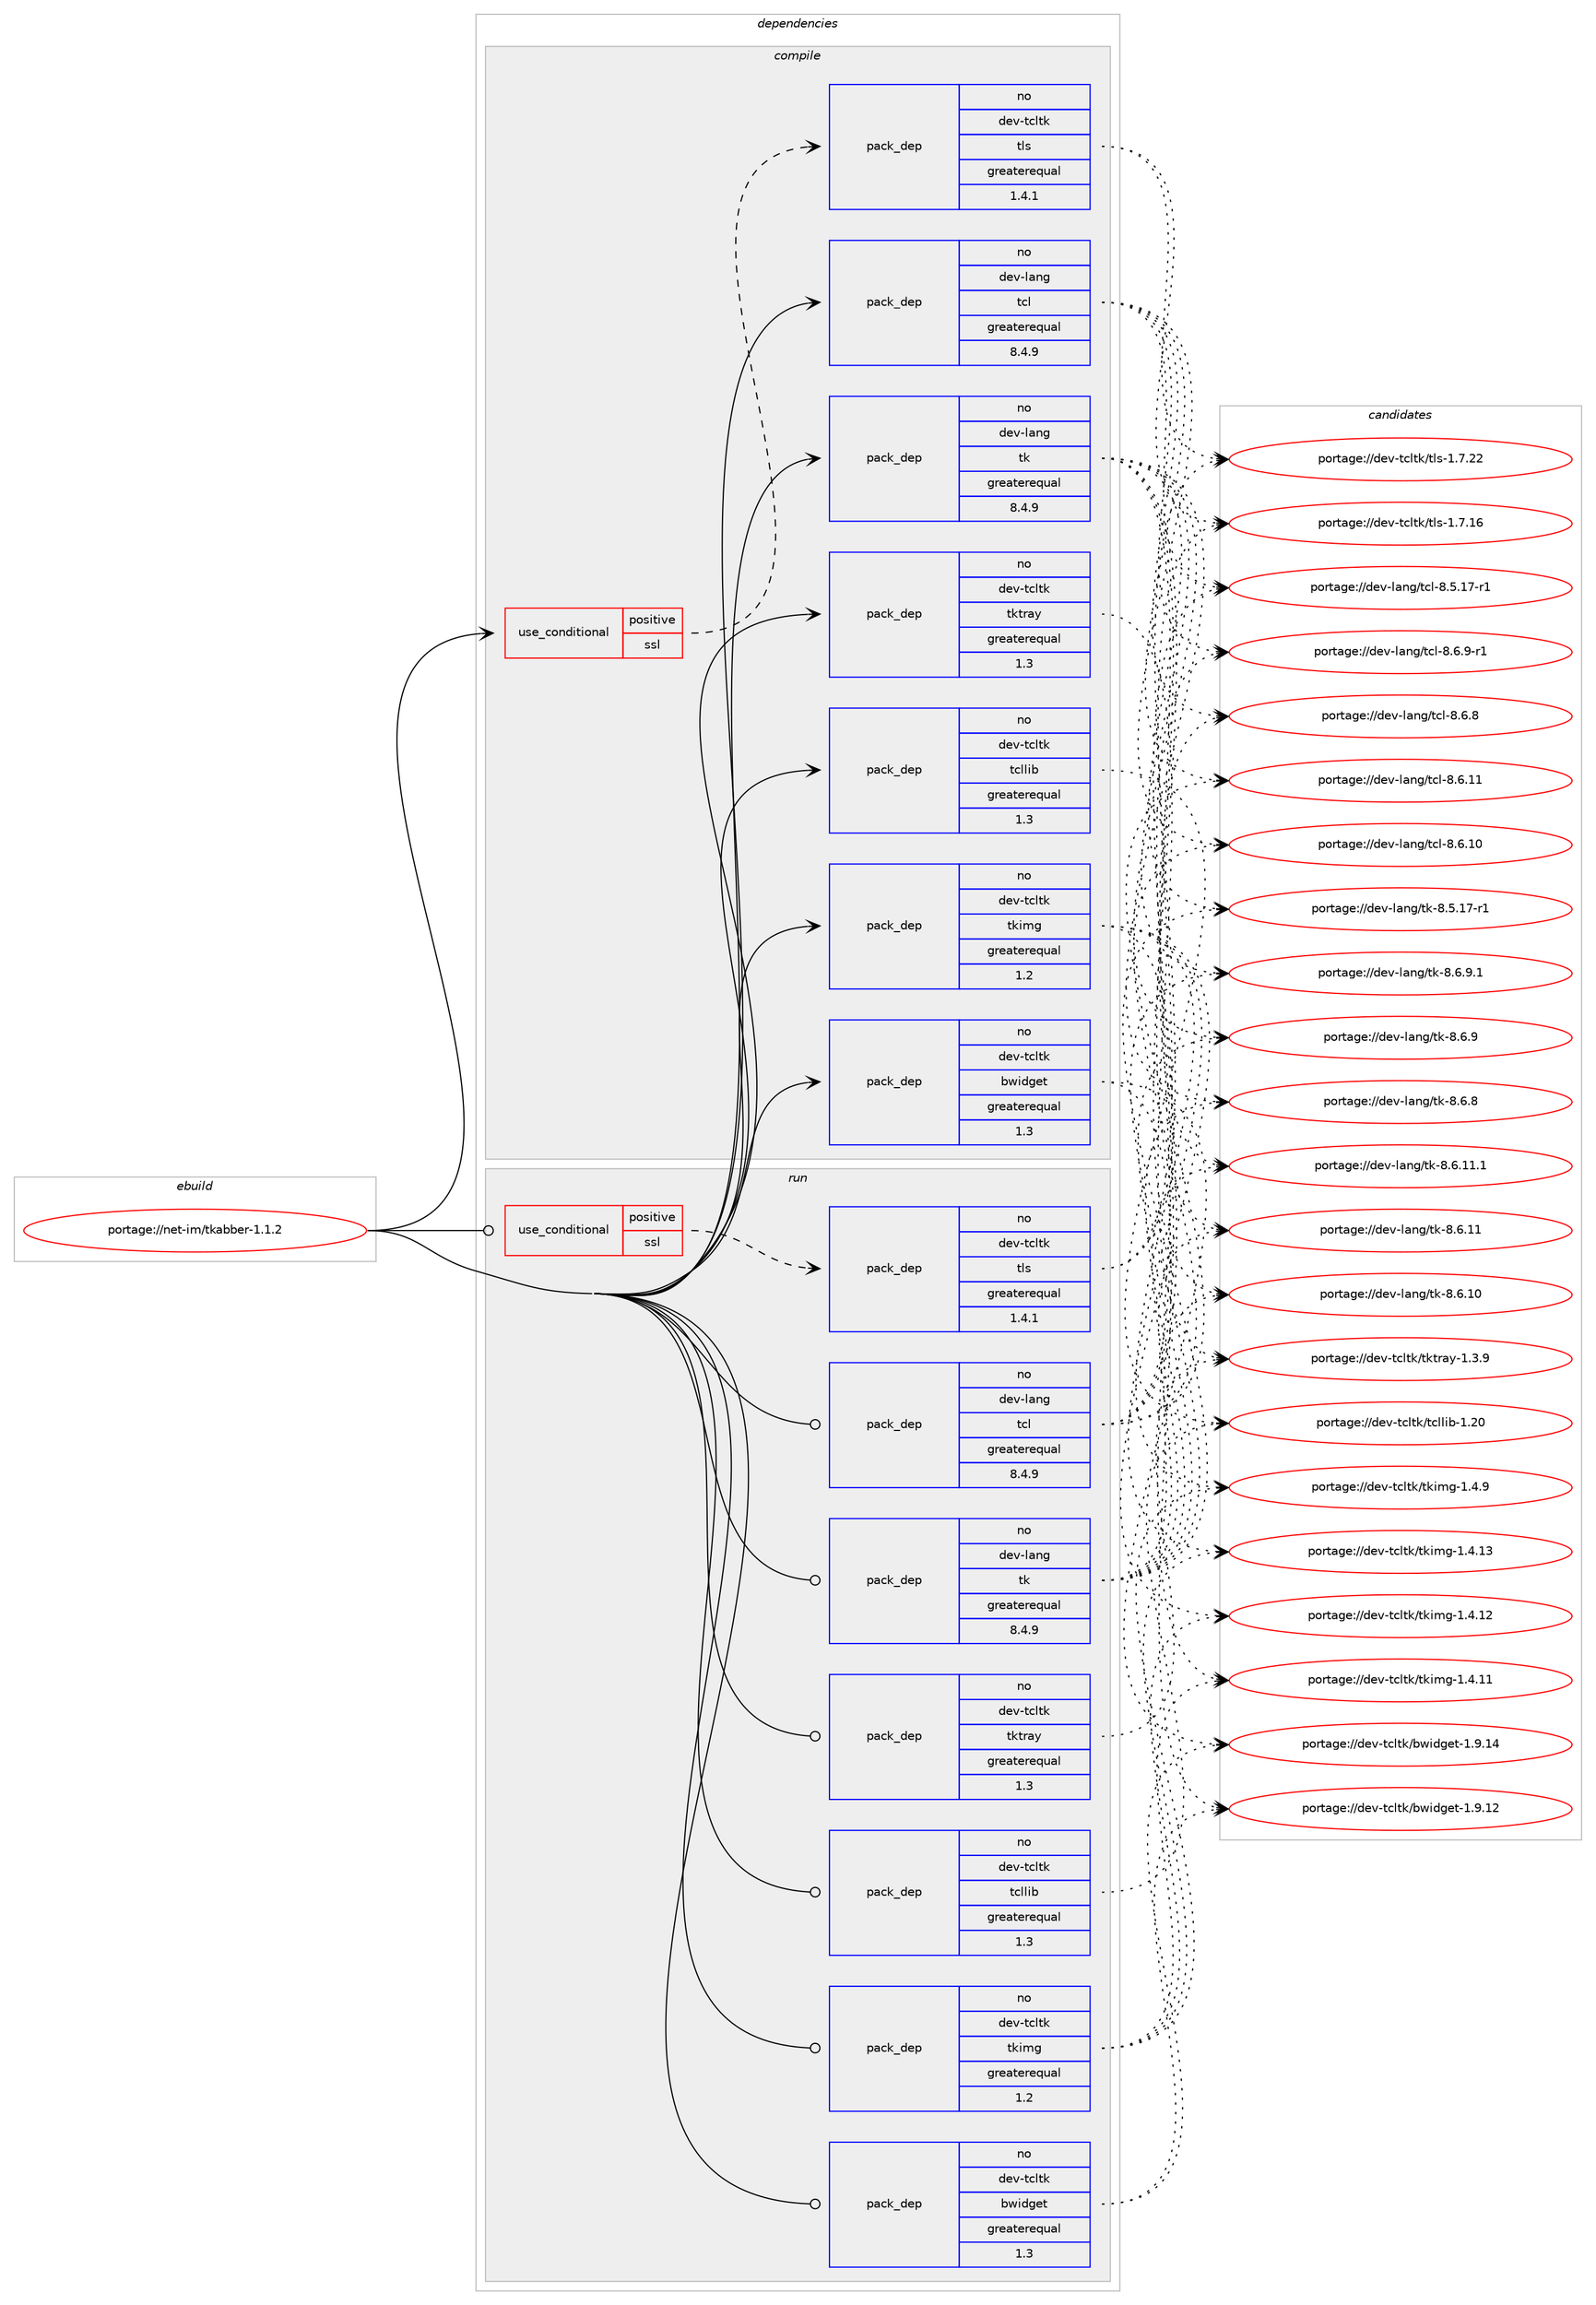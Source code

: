 digraph prolog {

# *************
# Graph options
# *************

newrank=true;
concentrate=true;
compound=true;
graph [rankdir=LR,fontname=Helvetica,fontsize=10,ranksep=1.5];#, ranksep=2.5, nodesep=0.2];
edge  [arrowhead=vee];
node  [fontname=Helvetica,fontsize=10];

# **********
# The ebuild
# **********

subgraph cluster_leftcol {
color=gray;
rank=same;
label=<<i>ebuild</i>>;
id [label="portage://net-im/tkabber-1.1.2", color=red, width=4, href="../net-im/tkabber-1.1.2.svg"];
}

# ****************
# The dependencies
# ****************

subgraph cluster_midcol {
color=gray;
label=<<i>dependencies</i>>;
subgraph cluster_compile {
fillcolor="#eeeeee";
style=filled;
label=<<i>compile</i>>;
subgraph cond5353 {
dependency17725 [label=<<TABLE BORDER="0" CELLBORDER="1" CELLSPACING="0" CELLPADDING="4"><TR><TD ROWSPAN="3" CELLPADDING="10">use_conditional</TD></TR><TR><TD>positive</TD></TR><TR><TD>ssl</TD></TR></TABLE>>, shape=none, color=red];
subgraph pack12191 {
dependency17726 [label=<<TABLE BORDER="0" CELLBORDER="1" CELLSPACING="0" CELLPADDING="4" WIDTH="220"><TR><TD ROWSPAN="6" CELLPADDING="30">pack_dep</TD></TR><TR><TD WIDTH="110">no</TD></TR><TR><TD>dev-tcltk</TD></TR><TR><TD>tls</TD></TR><TR><TD>greaterequal</TD></TR><TR><TD>1.4.1</TD></TR></TABLE>>, shape=none, color=blue];
}
dependency17725:e -> dependency17726:w [weight=20,style="dashed",arrowhead="vee"];
}
id:e -> dependency17725:w [weight=20,style="solid",arrowhead="vee"];
subgraph pack12192 {
dependency17727 [label=<<TABLE BORDER="0" CELLBORDER="1" CELLSPACING="0" CELLPADDING="4" WIDTH="220"><TR><TD ROWSPAN="6" CELLPADDING="30">pack_dep</TD></TR><TR><TD WIDTH="110">no</TD></TR><TR><TD>dev-lang</TD></TR><TR><TD>tcl</TD></TR><TR><TD>greaterequal</TD></TR><TR><TD>8.4.9</TD></TR></TABLE>>, shape=none, color=blue];
}
id:e -> dependency17727:w [weight=20,style="solid",arrowhead="vee"];
subgraph pack12193 {
dependency17728 [label=<<TABLE BORDER="0" CELLBORDER="1" CELLSPACING="0" CELLPADDING="4" WIDTH="220"><TR><TD ROWSPAN="6" CELLPADDING="30">pack_dep</TD></TR><TR><TD WIDTH="110">no</TD></TR><TR><TD>dev-lang</TD></TR><TR><TD>tk</TD></TR><TR><TD>greaterequal</TD></TR><TR><TD>8.4.9</TD></TR></TABLE>>, shape=none, color=blue];
}
id:e -> dependency17728:w [weight=20,style="solid",arrowhead="vee"];
subgraph pack12194 {
dependency17729 [label=<<TABLE BORDER="0" CELLBORDER="1" CELLSPACING="0" CELLPADDING="4" WIDTH="220"><TR><TD ROWSPAN="6" CELLPADDING="30">pack_dep</TD></TR><TR><TD WIDTH="110">no</TD></TR><TR><TD>dev-tcltk</TD></TR><TR><TD>bwidget</TD></TR><TR><TD>greaterequal</TD></TR><TR><TD>1.3</TD></TR></TABLE>>, shape=none, color=blue];
}
id:e -> dependency17729:w [weight=20,style="solid",arrowhead="vee"];
subgraph pack12195 {
dependency17730 [label=<<TABLE BORDER="0" CELLBORDER="1" CELLSPACING="0" CELLPADDING="4" WIDTH="220"><TR><TD ROWSPAN="6" CELLPADDING="30">pack_dep</TD></TR><TR><TD WIDTH="110">no</TD></TR><TR><TD>dev-tcltk</TD></TR><TR><TD>tcllib</TD></TR><TR><TD>greaterequal</TD></TR><TR><TD>1.3</TD></TR></TABLE>>, shape=none, color=blue];
}
id:e -> dependency17730:w [weight=20,style="solid",arrowhead="vee"];
subgraph pack12196 {
dependency17731 [label=<<TABLE BORDER="0" CELLBORDER="1" CELLSPACING="0" CELLPADDING="4" WIDTH="220"><TR><TD ROWSPAN="6" CELLPADDING="30">pack_dep</TD></TR><TR><TD WIDTH="110">no</TD></TR><TR><TD>dev-tcltk</TD></TR><TR><TD>tkimg</TD></TR><TR><TD>greaterequal</TD></TR><TR><TD>1.2</TD></TR></TABLE>>, shape=none, color=blue];
}
id:e -> dependency17731:w [weight=20,style="solid",arrowhead="vee"];
subgraph pack12197 {
dependency17732 [label=<<TABLE BORDER="0" CELLBORDER="1" CELLSPACING="0" CELLPADDING="4" WIDTH="220"><TR><TD ROWSPAN="6" CELLPADDING="30">pack_dep</TD></TR><TR><TD WIDTH="110">no</TD></TR><TR><TD>dev-tcltk</TD></TR><TR><TD>tktray</TD></TR><TR><TD>greaterequal</TD></TR><TR><TD>1.3</TD></TR></TABLE>>, shape=none, color=blue];
}
id:e -> dependency17732:w [weight=20,style="solid",arrowhead="vee"];
}
subgraph cluster_compileandrun {
fillcolor="#eeeeee";
style=filled;
label=<<i>compile and run</i>>;
}
subgraph cluster_run {
fillcolor="#eeeeee";
style=filled;
label=<<i>run</i>>;
subgraph cond5354 {
dependency17733 [label=<<TABLE BORDER="0" CELLBORDER="1" CELLSPACING="0" CELLPADDING="4"><TR><TD ROWSPAN="3" CELLPADDING="10">use_conditional</TD></TR><TR><TD>positive</TD></TR><TR><TD>ssl</TD></TR></TABLE>>, shape=none, color=red];
subgraph pack12198 {
dependency17734 [label=<<TABLE BORDER="0" CELLBORDER="1" CELLSPACING="0" CELLPADDING="4" WIDTH="220"><TR><TD ROWSPAN="6" CELLPADDING="30">pack_dep</TD></TR><TR><TD WIDTH="110">no</TD></TR><TR><TD>dev-tcltk</TD></TR><TR><TD>tls</TD></TR><TR><TD>greaterequal</TD></TR><TR><TD>1.4.1</TD></TR></TABLE>>, shape=none, color=blue];
}
dependency17733:e -> dependency17734:w [weight=20,style="dashed",arrowhead="vee"];
}
id:e -> dependency17733:w [weight=20,style="solid",arrowhead="odot"];
subgraph pack12199 {
dependency17735 [label=<<TABLE BORDER="0" CELLBORDER="1" CELLSPACING="0" CELLPADDING="4" WIDTH="220"><TR><TD ROWSPAN="6" CELLPADDING="30">pack_dep</TD></TR><TR><TD WIDTH="110">no</TD></TR><TR><TD>dev-lang</TD></TR><TR><TD>tcl</TD></TR><TR><TD>greaterequal</TD></TR><TR><TD>8.4.9</TD></TR></TABLE>>, shape=none, color=blue];
}
id:e -> dependency17735:w [weight=20,style="solid",arrowhead="odot"];
subgraph pack12200 {
dependency17736 [label=<<TABLE BORDER="0" CELLBORDER="1" CELLSPACING="0" CELLPADDING="4" WIDTH="220"><TR><TD ROWSPAN="6" CELLPADDING="30">pack_dep</TD></TR><TR><TD WIDTH="110">no</TD></TR><TR><TD>dev-lang</TD></TR><TR><TD>tk</TD></TR><TR><TD>greaterequal</TD></TR><TR><TD>8.4.9</TD></TR></TABLE>>, shape=none, color=blue];
}
id:e -> dependency17736:w [weight=20,style="solid",arrowhead="odot"];
subgraph pack12201 {
dependency17737 [label=<<TABLE BORDER="0" CELLBORDER="1" CELLSPACING="0" CELLPADDING="4" WIDTH="220"><TR><TD ROWSPAN="6" CELLPADDING="30">pack_dep</TD></TR><TR><TD WIDTH="110">no</TD></TR><TR><TD>dev-tcltk</TD></TR><TR><TD>bwidget</TD></TR><TR><TD>greaterequal</TD></TR><TR><TD>1.3</TD></TR></TABLE>>, shape=none, color=blue];
}
id:e -> dependency17737:w [weight=20,style="solid",arrowhead="odot"];
subgraph pack12202 {
dependency17738 [label=<<TABLE BORDER="0" CELLBORDER="1" CELLSPACING="0" CELLPADDING="4" WIDTH="220"><TR><TD ROWSPAN="6" CELLPADDING="30">pack_dep</TD></TR><TR><TD WIDTH="110">no</TD></TR><TR><TD>dev-tcltk</TD></TR><TR><TD>tcllib</TD></TR><TR><TD>greaterequal</TD></TR><TR><TD>1.3</TD></TR></TABLE>>, shape=none, color=blue];
}
id:e -> dependency17738:w [weight=20,style="solid",arrowhead="odot"];
subgraph pack12203 {
dependency17739 [label=<<TABLE BORDER="0" CELLBORDER="1" CELLSPACING="0" CELLPADDING="4" WIDTH="220"><TR><TD ROWSPAN="6" CELLPADDING="30">pack_dep</TD></TR><TR><TD WIDTH="110">no</TD></TR><TR><TD>dev-tcltk</TD></TR><TR><TD>tkimg</TD></TR><TR><TD>greaterequal</TD></TR><TR><TD>1.2</TD></TR></TABLE>>, shape=none, color=blue];
}
id:e -> dependency17739:w [weight=20,style="solid",arrowhead="odot"];
subgraph pack12204 {
dependency17740 [label=<<TABLE BORDER="0" CELLBORDER="1" CELLSPACING="0" CELLPADDING="4" WIDTH="220"><TR><TD ROWSPAN="6" CELLPADDING="30">pack_dep</TD></TR><TR><TD WIDTH="110">no</TD></TR><TR><TD>dev-tcltk</TD></TR><TR><TD>tktray</TD></TR><TR><TD>greaterequal</TD></TR><TR><TD>1.3</TD></TR></TABLE>>, shape=none, color=blue];
}
id:e -> dependency17740:w [weight=20,style="solid",arrowhead="odot"];
}
}

# **************
# The candidates
# **************

subgraph cluster_choices {
rank=same;
color=gray;
label=<<i>candidates</i>>;

subgraph choice12191 {
color=black;
nodesep=1;
choice10010111845116991081161074711610811545494655465050 [label="portage://dev-tcltk/tls-1.7.22", color=red, width=4,href="../dev-tcltk/tls-1.7.22.svg"];
choice10010111845116991081161074711610811545494655464954 [label="portage://dev-tcltk/tls-1.7.16", color=red, width=4,href="../dev-tcltk/tls-1.7.16.svg"];
dependency17726:e -> choice10010111845116991081161074711610811545494655465050:w [style=dotted,weight="100"];
dependency17726:e -> choice10010111845116991081161074711610811545494655464954:w [style=dotted,weight="100"];
}
subgraph choice12192 {
color=black;
nodesep=1;
choice100101118451089711010347116991084556465446574511449 [label="portage://dev-lang/tcl-8.6.9-r1", color=red, width=4,href="../dev-lang/tcl-8.6.9-r1.svg"];
choice10010111845108971101034711699108455646544656 [label="portage://dev-lang/tcl-8.6.8", color=red, width=4,href="../dev-lang/tcl-8.6.8.svg"];
choice1001011184510897110103471169910845564654464949 [label="portage://dev-lang/tcl-8.6.11", color=red, width=4,href="../dev-lang/tcl-8.6.11.svg"];
choice1001011184510897110103471169910845564654464948 [label="portage://dev-lang/tcl-8.6.10", color=red, width=4,href="../dev-lang/tcl-8.6.10.svg"];
choice10010111845108971101034711699108455646534649554511449 [label="portage://dev-lang/tcl-8.5.17-r1", color=red, width=4,href="../dev-lang/tcl-8.5.17-r1.svg"];
dependency17727:e -> choice100101118451089711010347116991084556465446574511449:w [style=dotted,weight="100"];
dependency17727:e -> choice10010111845108971101034711699108455646544656:w [style=dotted,weight="100"];
dependency17727:e -> choice1001011184510897110103471169910845564654464949:w [style=dotted,weight="100"];
dependency17727:e -> choice1001011184510897110103471169910845564654464948:w [style=dotted,weight="100"];
dependency17727:e -> choice10010111845108971101034711699108455646534649554511449:w [style=dotted,weight="100"];
}
subgraph choice12193 {
color=black;
nodesep=1;
choice1001011184510897110103471161074556465446574649 [label="portage://dev-lang/tk-8.6.9.1", color=red, width=4,href="../dev-lang/tk-8.6.9.1.svg"];
choice100101118451089711010347116107455646544657 [label="portage://dev-lang/tk-8.6.9", color=red, width=4,href="../dev-lang/tk-8.6.9.svg"];
choice100101118451089711010347116107455646544656 [label="portage://dev-lang/tk-8.6.8", color=red, width=4,href="../dev-lang/tk-8.6.8.svg"];
choice100101118451089711010347116107455646544649494649 [label="portage://dev-lang/tk-8.6.11.1", color=red, width=4,href="../dev-lang/tk-8.6.11.1.svg"];
choice10010111845108971101034711610745564654464949 [label="portage://dev-lang/tk-8.6.11", color=red, width=4,href="../dev-lang/tk-8.6.11.svg"];
choice10010111845108971101034711610745564654464948 [label="portage://dev-lang/tk-8.6.10", color=red, width=4,href="../dev-lang/tk-8.6.10.svg"];
choice100101118451089711010347116107455646534649554511449 [label="portage://dev-lang/tk-8.5.17-r1", color=red, width=4,href="../dev-lang/tk-8.5.17-r1.svg"];
dependency17728:e -> choice1001011184510897110103471161074556465446574649:w [style=dotted,weight="100"];
dependency17728:e -> choice100101118451089711010347116107455646544657:w [style=dotted,weight="100"];
dependency17728:e -> choice100101118451089711010347116107455646544656:w [style=dotted,weight="100"];
dependency17728:e -> choice100101118451089711010347116107455646544649494649:w [style=dotted,weight="100"];
dependency17728:e -> choice10010111845108971101034711610745564654464949:w [style=dotted,weight="100"];
dependency17728:e -> choice10010111845108971101034711610745564654464948:w [style=dotted,weight="100"];
dependency17728:e -> choice100101118451089711010347116107455646534649554511449:w [style=dotted,weight="100"];
}
subgraph choice12194 {
color=black;
nodesep=1;
choice1001011184511699108116107479811910510010310111645494657464952 [label="portage://dev-tcltk/bwidget-1.9.14", color=red, width=4,href="../dev-tcltk/bwidget-1.9.14.svg"];
choice1001011184511699108116107479811910510010310111645494657464950 [label="portage://dev-tcltk/bwidget-1.9.12", color=red, width=4,href="../dev-tcltk/bwidget-1.9.12.svg"];
dependency17729:e -> choice1001011184511699108116107479811910510010310111645494657464952:w [style=dotted,weight="100"];
dependency17729:e -> choice1001011184511699108116107479811910510010310111645494657464950:w [style=dotted,weight="100"];
}
subgraph choice12195 {
color=black;
nodesep=1;
choice10010111845116991081161074711699108108105984549465048 [label="portage://dev-tcltk/tcllib-1.20", color=red, width=4,href="../dev-tcltk/tcllib-1.20.svg"];
dependency17730:e -> choice10010111845116991081161074711699108108105984549465048:w [style=dotted,weight="100"];
}
subgraph choice12196 {
color=black;
nodesep=1;
choice100101118451169910811610747116107105109103454946524657 [label="portage://dev-tcltk/tkimg-1.4.9", color=red, width=4,href="../dev-tcltk/tkimg-1.4.9.svg"];
choice10010111845116991081161074711610710510910345494652464951 [label="portage://dev-tcltk/tkimg-1.4.13", color=red, width=4,href="../dev-tcltk/tkimg-1.4.13.svg"];
choice10010111845116991081161074711610710510910345494652464950 [label="portage://dev-tcltk/tkimg-1.4.12", color=red, width=4,href="../dev-tcltk/tkimg-1.4.12.svg"];
choice10010111845116991081161074711610710510910345494652464949 [label="portage://dev-tcltk/tkimg-1.4.11", color=red, width=4,href="../dev-tcltk/tkimg-1.4.11.svg"];
dependency17731:e -> choice100101118451169910811610747116107105109103454946524657:w [style=dotted,weight="100"];
dependency17731:e -> choice10010111845116991081161074711610710510910345494652464951:w [style=dotted,weight="100"];
dependency17731:e -> choice10010111845116991081161074711610710510910345494652464950:w [style=dotted,weight="100"];
dependency17731:e -> choice10010111845116991081161074711610710510910345494652464949:w [style=dotted,weight="100"];
}
subgraph choice12197 {
color=black;
nodesep=1;
choice10010111845116991081161074711610711611497121454946514657 [label="portage://dev-tcltk/tktray-1.3.9", color=red, width=4,href="../dev-tcltk/tktray-1.3.9.svg"];
dependency17732:e -> choice10010111845116991081161074711610711611497121454946514657:w [style=dotted,weight="100"];
}
subgraph choice12198 {
color=black;
nodesep=1;
choice10010111845116991081161074711610811545494655465050 [label="portage://dev-tcltk/tls-1.7.22", color=red, width=4,href="../dev-tcltk/tls-1.7.22.svg"];
choice10010111845116991081161074711610811545494655464954 [label="portage://dev-tcltk/tls-1.7.16", color=red, width=4,href="../dev-tcltk/tls-1.7.16.svg"];
dependency17734:e -> choice10010111845116991081161074711610811545494655465050:w [style=dotted,weight="100"];
dependency17734:e -> choice10010111845116991081161074711610811545494655464954:w [style=dotted,weight="100"];
}
subgraph choice12199 {
color=black;
nodesep=1;
choice100101118451089711010347116991084556465446574511449 [label="portage://dev-lang/tcl-8.6.9-r1", color=red, width=4,href="../dev-lang/tcl-8.6.9-r1.svg"];
choice10010111845108971101034711699108455646544656 [label="portage://dev-lang/tcl-8.6.8", color=red, width=4,href="../dev-lang/tcl-8.6.8.svg"];
choice1001011184510897110103471169910845564654464949 [label="portage://dev-lang/tcl-8.6.11", color=red, width=4,href="../dev-lang/tcl-8.6.11.svg"];
choice1001011184510897110103471169910845564654464948 [label="portage://dev-lang/tcl-8.6.10", color=red, width=4,href="../dev-lang/tcl-8.6.10.svg"];
choice10010111845108971101034711699108455646534649554511449 [label="portage://dev-lang/tcl-8.5.17-r1", color=red, width=4,href="../dev-lang/tcl-8.5.17-r1.svg"];
dependency17735:e -> choice100101118451089711010347116991084556465446574511449:w [style=dotted,weight="100"];
dependency17735:e -> choice10010111845108971101034711699108455646544656:w [style=dotted,weight="100"];
dependency17735:e -> choice1001011184510897110103471169910845564654464949:w [style=dotted,weight="100"];
dependency17735:e -> choice1001011184510897110103471169910845564654464948:w [style=dotted,weight="100"];
dependency17735:e -> choice10010111845108971101034711699108455646534649554511449:w [style=dotted,weight="100"];
}
subgraph choice12200 {
color=black;
nodesep=1;
choice1001011184510897110103471161074556465446574649 [label="portage://dev-lang/tk-8.6.9.1", color=red, width=4,href="../dev-lang/tk-8.6.9.1.svg"];
choice100101118451089711010347116107455646544657 [label="portage://dev-lang/tk-8.6.9", color=red, width=4,href="../dev-lang/tk-8.6.9.svg"];
choice100101118451089711010347116107455646544656 [label="portage://dev-lang/tk-8.6.8", color=red, width=4,href="../dev-lang/tk-8.6.8.svg"];
choice100101118451089711010347116107455646544649494649 [label="portage://dev-lang/tk-8.6.11.1", color=red, width=4,href="../dev-lang/tk-8.6.11.1.svg"];
choice10010111845108971101034711610745564654464949 [label="portage://dev-lang/tk-8.6.11", color=red, width=4,href="../dev-lang/tk-8.6.11.svg"];
choice10010111845108971101034711610745564654464948 [label="portage://dev-lang/tk-8.6.10", color=red, width=4,href="../dev-lang/tk-8.6.10.svg"];
choice100101118451089711010347116107455646534649554511449 [label="portage://dev-lang/tk-8.5.17-r1", color=red, width=4,href="../dev-lang/tk-8.5.17-r1.svg"];
dependency17736:e -> choice1001011184510897110103471161074556465446574649:w [style=dotted,weight="100"];
dependency17736:e -> choice100101118451089711010347116107455646544657:w [style=dotted,weight="100"];
dependency17736:e -> choice100101118451089711010347116107455646544656:w [style=dotted,weight="100"];
dependency17736:e -> choice100101118451089711010347116107455646544649494649:w [style=dotted,weight="100"];
dependency17736:e -> choice10010111845108971101034711610745564654464949:w [style=dotted,weight="100"];
dependency17736:e -> choice10010111845108971101034711610745564654464948:w [style=dotted,weight="100"];
dependency17736:e -> choice100101118451089711010347116107455646534649554511449:w [style=dotted,weight="100"];
}
subgraph choice12201 {
color=black;
nodesep=1;
choice1001011184511699108116107479811910510010310111645494657464952 [label="portage://dev-tcltk/bwidget-1.9.14", color=red, width=4,href="../dev-tcltk/bwidget-1.9.14.svg"];
choice1001011184511699108116107479811910510010310111645494657464950 [label="portage://dev-tcltk/bwidget-1.9.12", color=red, width=4,href="../dev-tcltk/bwidget-1.9.12.svg"];
dependency17737:e -> choice1001011184511699108116107479811910510010310111645494657464952:w [style=dotted,weight="100"];
dependency17737:e -> choice1001011184511699108116107479811910510010310111645494657464950:w [style=dotted,weight="100"];
}
subgraph choice12202 {
color=black;
nodesep=1;
choice10010111845116991081161074711699108108105984549465048 [label="portage://dev-tcltk/tcllib-1.20", color=red, width=4,href="../dev-tcltk/tcllib-1.20.svg"];
dependency17738:e -> choice10010111845116991081161074711699108108105984549465048:w [style=dotted,weight="100"];
}
subgraph choice12203 {
color=black;
nodesep=1;
choice100101118451169910811610747116107105109103454946524657 [label="portage://dev-tcltk/tkimg-1.4.9", color=red, width=4,href="../dev-tcltk/tkimg-1.4.9.svg"];
choice10010111845116991081161074711610710510910345494652464951 [label="portage://dev-tcltk/tkimg-1.4.13", color=red, width=4,href="../dev-tcltk/tkimg-1.4.13.svg"];
choice10010111845116991081161074711610710510910345494652464950 [label="portage://dev-tcltk/tkimg-1.4.12", color=red, width=4,href="../dev-tcltk/tkimg-1.4.12.svg"];
choice10010111845116991081161074711610710510910345494652464949 [label="portage://dev-tcltk/tkimg-1.4.11", color=red, width=4,href="../dev-tcltk/tkimg-1.4.11.svg"];
dependency17739:e -> choice100101118451169910811610747116107105109103454946524657:w [style=dotted,weight="100"];
dependency17739:e -> choice10010111845116991081161074711610710510910345494652464951:w [style=dotted,weight="100"];
dependency17739:e -> choice10010111845116991081161074711610710510910345494652464950:w [style=dotted,weight="100"];
dependency17739:e -> choice10010111845116991081161074711610710510910345494652464949:w [style=dotted,weight="100"];
}
subgraph choice12204 {
color=black;
nodesep=1;
choice10010111845116991081161074711610711611497121454946514657 [label="portage://dev-tcltk/tktray-1.3.9", color=red, width=4,href="../dev-tcltk/tktray-1.3.9.svg"];
dependency17740:e -> choice10010111845116991081161074711610711611497121454946514657:w [style=dotted,weight="100"];
}
}

}
